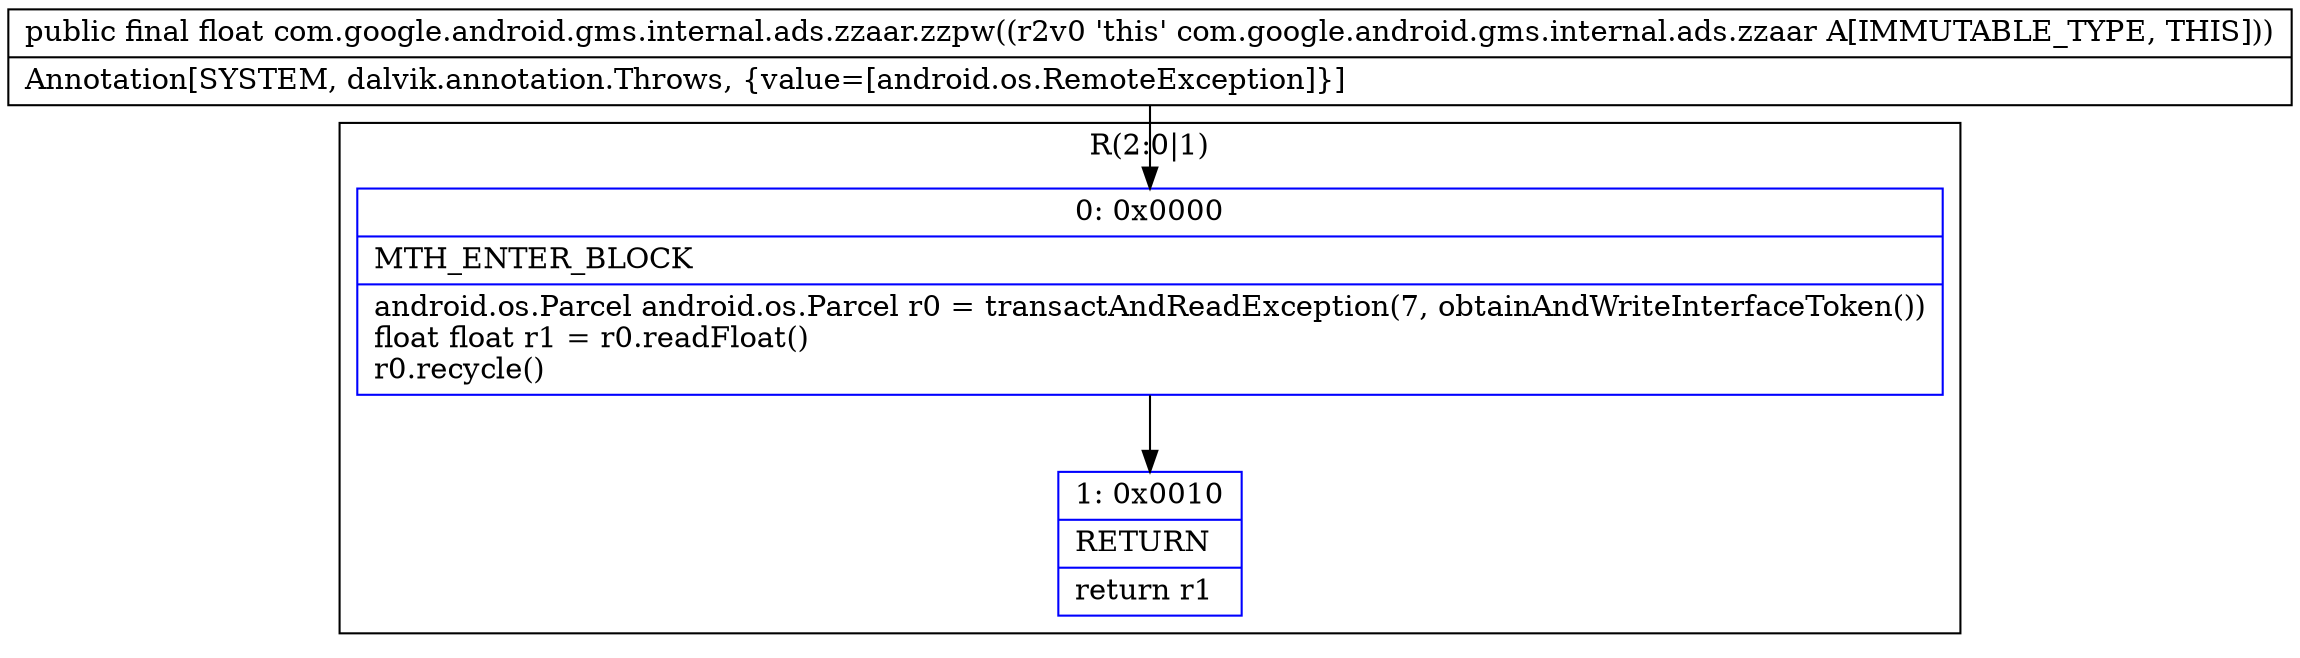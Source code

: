 digraph "CFG forcom.google.android.gms.internal.ads.zzaar.zzpw()F" {
subgraph cluster_Region_902045570 {
label = "R(2:0|1)";
node [shape=record,color=blue];
Node_0 [shape=record,label="{0\:\ 0x0000|MTH_ENTER_BLOCK\l|android.os.Parcel android.os.Parcel r0 = transactAndReadException(7, obtainAndWriteInterfaceToken())\lfloat float r1 = r0.readFloat()\lr0.recycle()\l}"];
Node_1 [shape=record,label="{1\:\ 0x0010|RETURN\l|return r1\l}"];
}
MethodNode[shape=record,label="{public final float com.google.android.gms.internal.ads.zzaar.zzpw((r2v0 'this' com.google.android.gms.internal.ads.zzaar A[IMMUTABLE_TYPE, THIS]))  | Annotation[SYSTEM, dalvik.annotation.Throws, \{value=[android.os.RemoteException]\}]\l}"];
MethodNode -> Node_0;
Node_0 -> Node_1;
}

